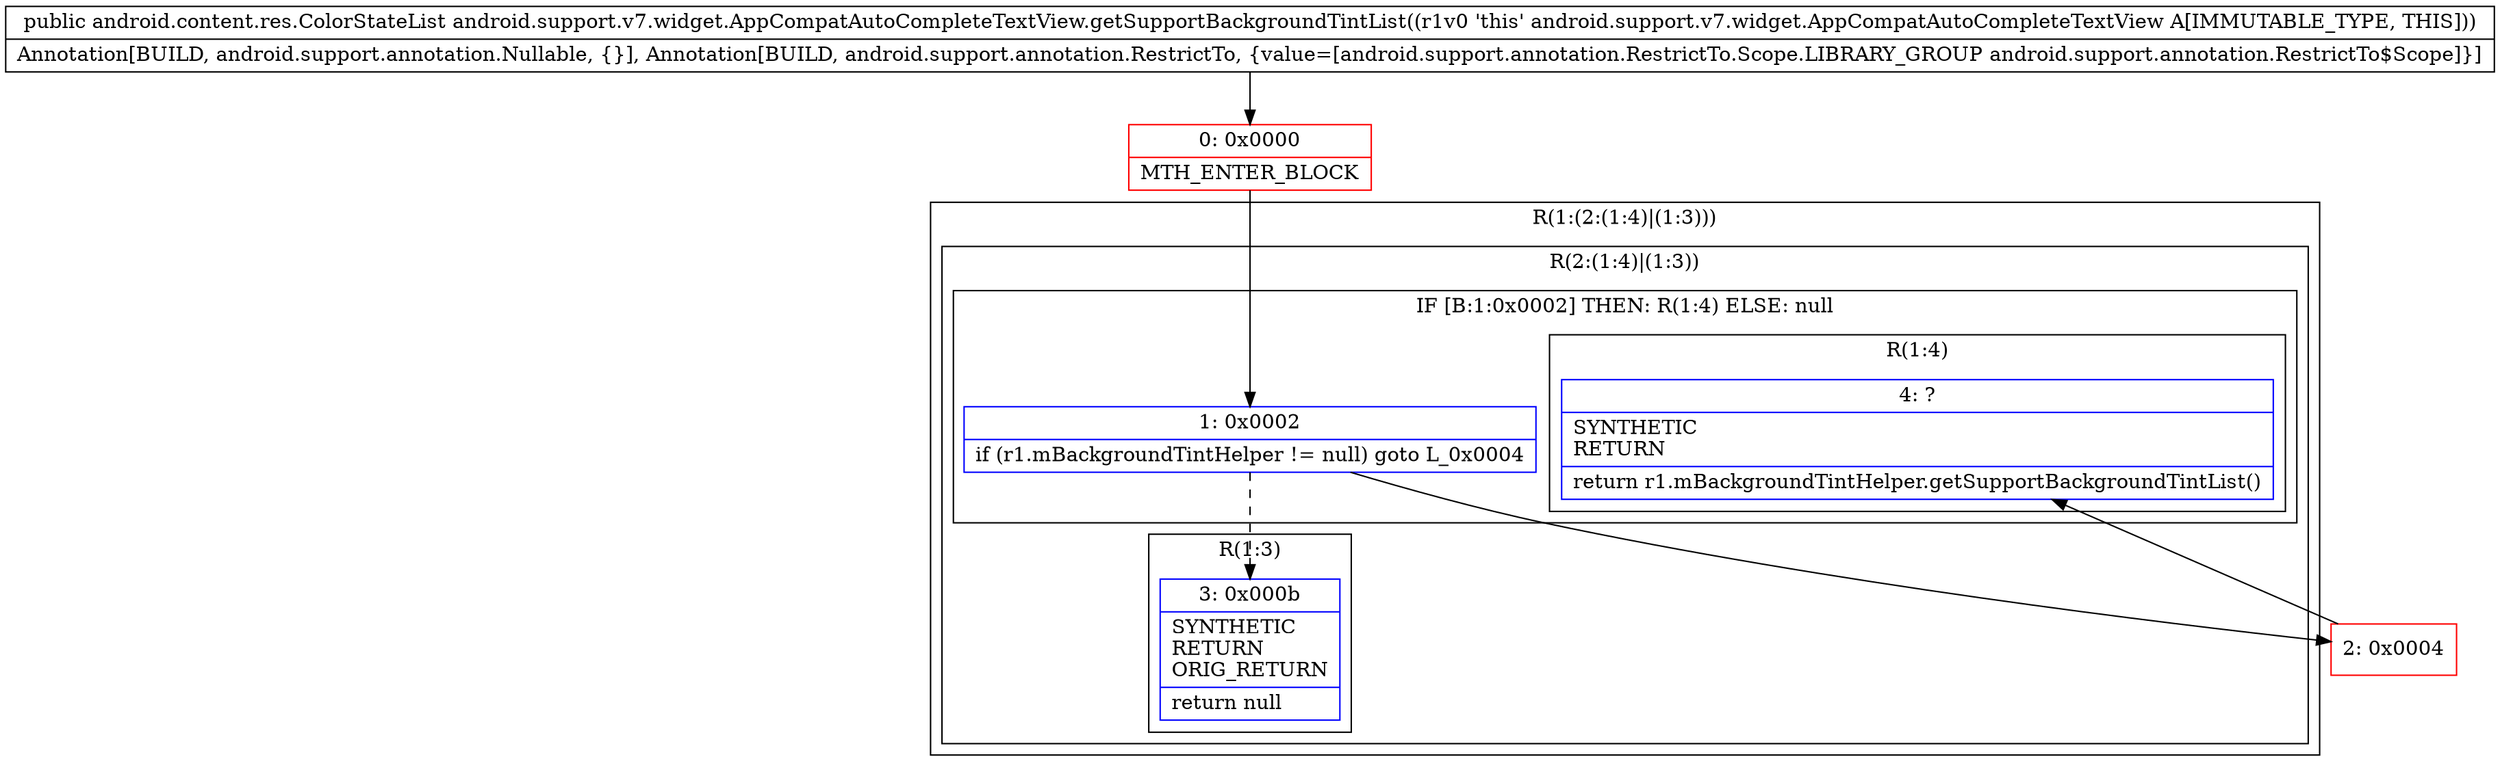 digraph "CFG forandroid.support.v7.widget.AppCompatAutoCompleteTextView.getSupportBackgroundTintList()Landroid\/content\/res\/ColorStateList;" {
subgraph cluster_Region_383572469 {
label = "R(1:(2:(1:4)|(1:3)))";
node [shape=record,color=blue];
subgraph cluster_Region_1199072468 {
label = "R(2:(1:4)|(1:3))";
node [shape=record,color=blue];
subgraph cluster_IfRegion_2122758054 {
label = "IF [B:1:0x0002] THEN: R(1:4) ELSE: null";
node [shape=record,color=blue];
Node_1 [shape=record,label="{1\:\ 0x0002|if (r1.mBackgroundTintHelper != null) goto L_0x0004\l}"];
subgraph cluster_Region_1893769011 {
label = "R(1:4)";
node [shape=record,color=blue];
Node_4 [shape=record,label="{4\:\ ?|SYNTHETIC\lRETURN\l|return r1.mBackgroundTintHelper.getSupportBackgroundTintList()\l}"];
}
}
subgraph cluster_Region_8643499 {
label = "R(1:3)";
node [shape=record,color=blue];
Node_3 [shape=record,label="{3\:\ 0x000b|SYNTHETIC\lRETURN\lORIG_RETURN\l|return null\l}"];
}
}
}
Node_0 [shape=record,color=red,label="{0\:\ 0x0000|MTH_ENTER_BLOCK\l}"];
Node_2 [shape=record,color=red,label="{2\:\ 0x0004}"];
MethodNode[shape=record,label="{public android.content.res.ColorStateList android.support.v7.widget.AppCompatAutoCompleteTextView.getSupportBackgroundTintList((r1v0 'this' android.support.v7.widget.AppCompatAutoCompleteTextView A[IMMUTABLE_TYPE, THIS]))  | Annotation[BUILD, android.support.annotation.Nullable, \{\}], Annotation[BUILD, android.support.annotation.RestrictTo, \{value=[android.support.annotation.RestrictTo.Scope.LIBRARY_GROUP android.support.annotation.RestrictTo$Scope]\}]\l}"];
MethodNode -> Node_0;
Node_1 -> Node_2;
Node_1 -> Node_3[style=dashed];
Node_0 -> Node_1;
Node_2 -> Node_4;
}

